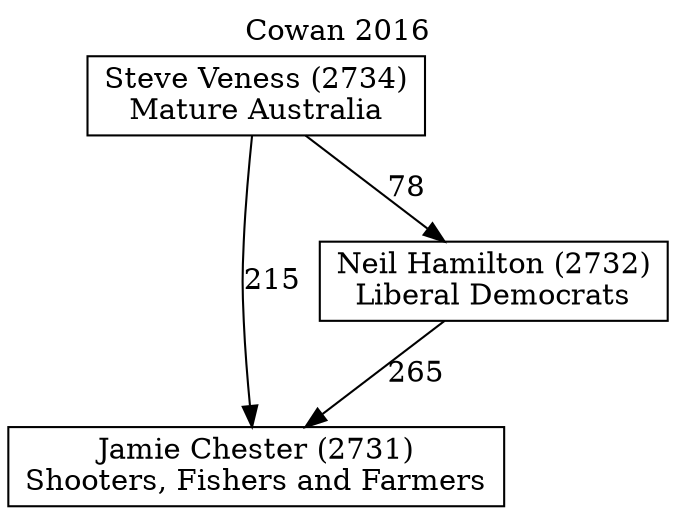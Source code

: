 // House preference flow
digraph "Jamie Chester (2731)_Cowan_2016" {
	graph [label="Cowan 2016" labelloc=t mclimit=10]
	node [shape=box]
	"Jamie Chester (2731)" [label="Jamie Chester (2731)
Shooters, Fishers and Farmers"]
	"Steve Veness (2734)" [label="Steve Veness (2734)
Mature Australia"]
	"Neil Hamilton (2732)" [label="Neil Hamilton (2732)
Liberal Democrats"]
	"Neil Hamilton (2732)" -> "Jamie Chester (2731)" [label=265]
	"Steve Veness (2734)" -> "Jamie Chester (2731)" [label=215]
	"Steve Veness (2734)" -> "Neil Hamilton (2732)" [label=78]
}

